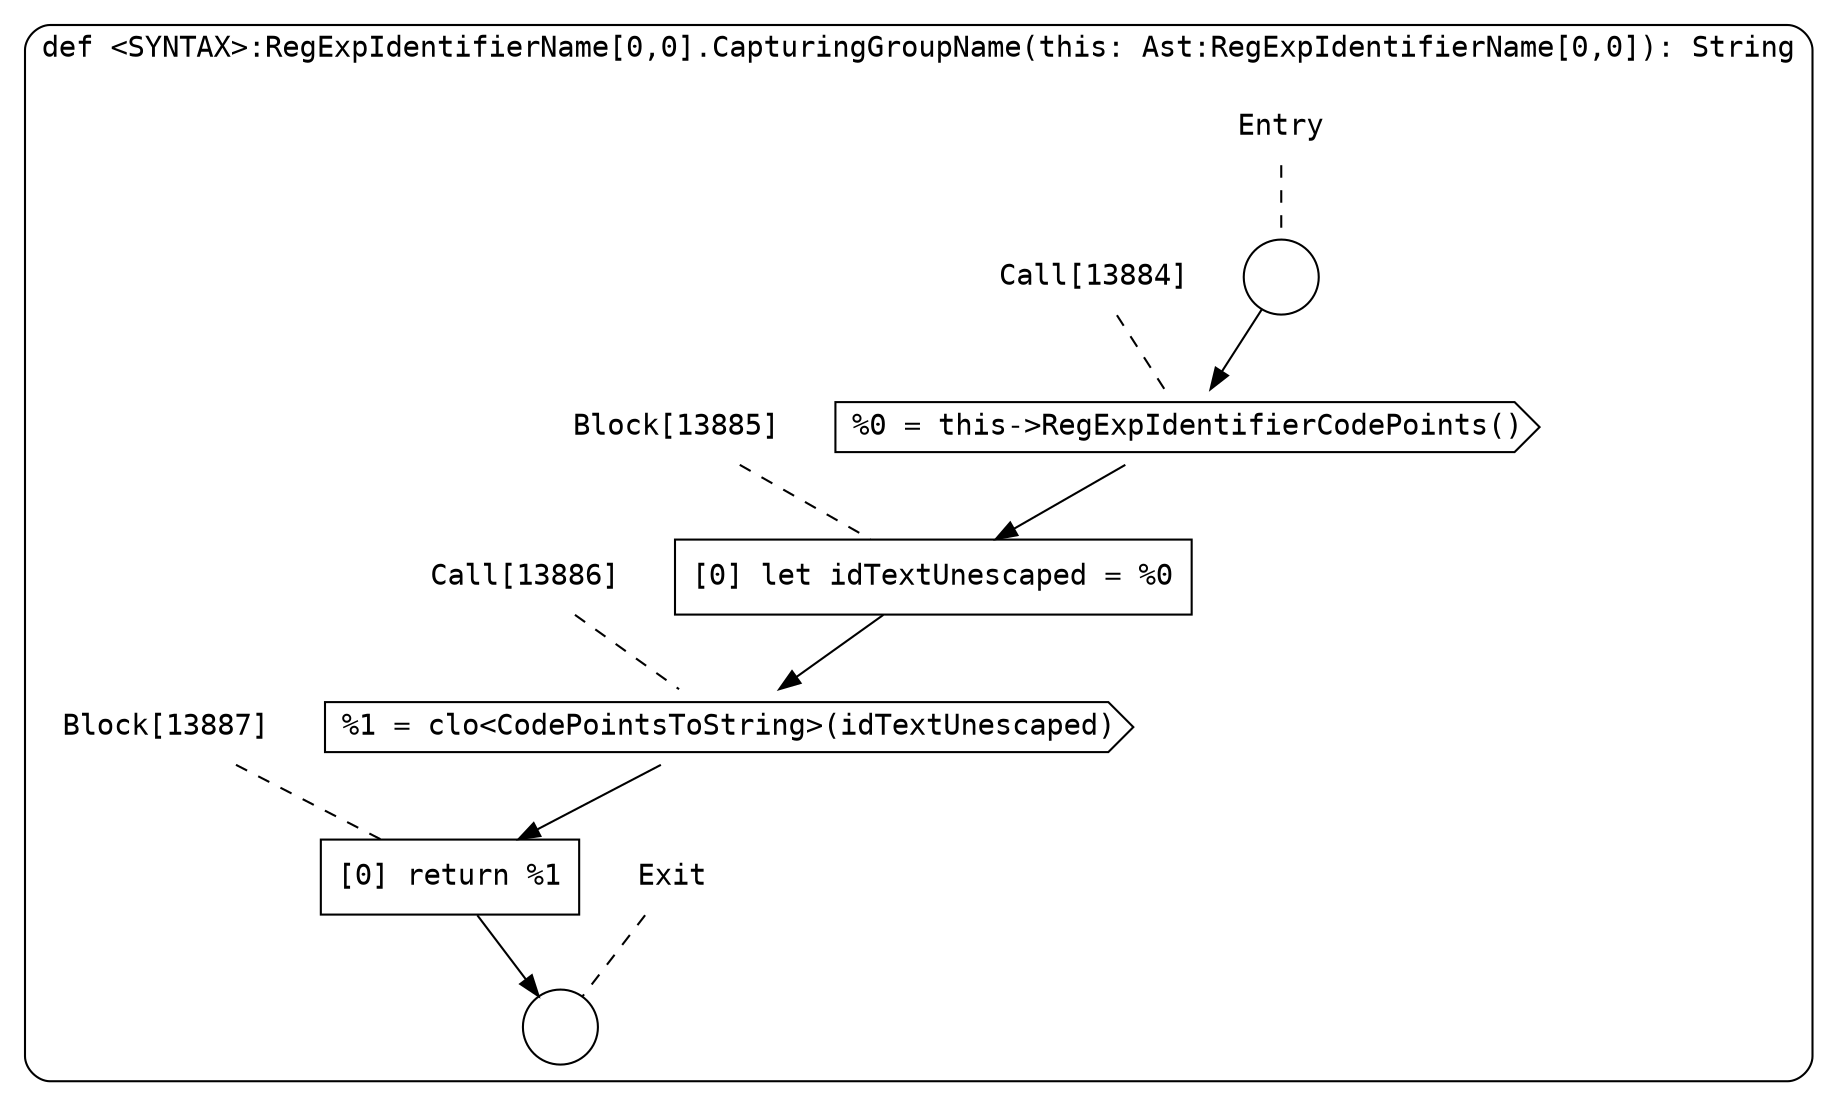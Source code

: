 digraph {
  graph [fontname = "Consolas"]
  node [fontname = "Consolas"]
  edge [fontname = "Consolas"]
  subgraph cluster2231 {
    label = "def <SYNTAX>:RegExpIdentifierName[0,0].CapturingGroupName(this: Ast:RegExpIdentifierName[0,0]): String"
    style = rounded
    cluster2231_entry_name [shape=none, label=<<font color="black">Entry</font>>]
    cluster2231_entry_name -> cluster2231_entry [arrowhead=none, color="black", style=dashed]
    cluster2231_entry [shape=circle label=" " color="black" fillcolor="white" style=filled]
    cluster2231_entry -> node13884 [color="black"]
    cluster2231_exit_name [shape=none, label=<<font color="black">Exit</font>>]
    cluster2231_exit_name -> cluster2231_exit [arrowhead=none, color="black", style=dashed]
    cluster2231_exit [shape=circle label=" " color="black" fillcolor="white" style=filled]
    node13884_name [shape=none, label=<<font color="black">Call[13884]</font>>]
    node13884_name -> node13884 [arrowhead=none, color="black", style=dashed]
    node13884 [shape=cds, label=<<font color="black">%0 = this-&gt;RegExpIdentifierCodePoints()</font>> color="black" fillcolor="white", style=filled]
    node13884 -> node13885 [color="black"]
    node13885_name [shape=none, label=<<font color="black">Block[13885]</font>>]
    node13885_name -> node13885 [arrowhead=none, color="black", style=dashed]
    node13885 [shape=box, label=<<font color="black">[0] let idTextUnescaped = %0<BR ALIGN="LEFT"/></font>> color="black" fillcolor="white", style=filled]
    node13885 -> node13886 [color="black"]
    node13886_name [shape=none, label=<<font color="black">Call[13886]</font>>]
    node13886_name -> node13886 [arrowhead=none, color="black", style=dashed]
    node13886 [shape=cds, label=<<font color="black">%1 = clo&lt;CodePointsToString&gt;(idTextUnescaped)</font>> color="black" fillcolor="white", style=filled]
    node13886 -> node13887 [color="black"]
    node13887_name [shape=none, label=<<font color="black">Block[13887]</font>>]
    node13887_name -> node13887 [arrowhead=none, color="black", style=dashed]
    node13887 [shape=box, label=<<font color="black">[0] return %1<BR ALIGN="LEFT"/></font>> color="black" fillcolor="white", style=filled]
    node13887 -> cluster2231_exit [color="black"]
  }
}
